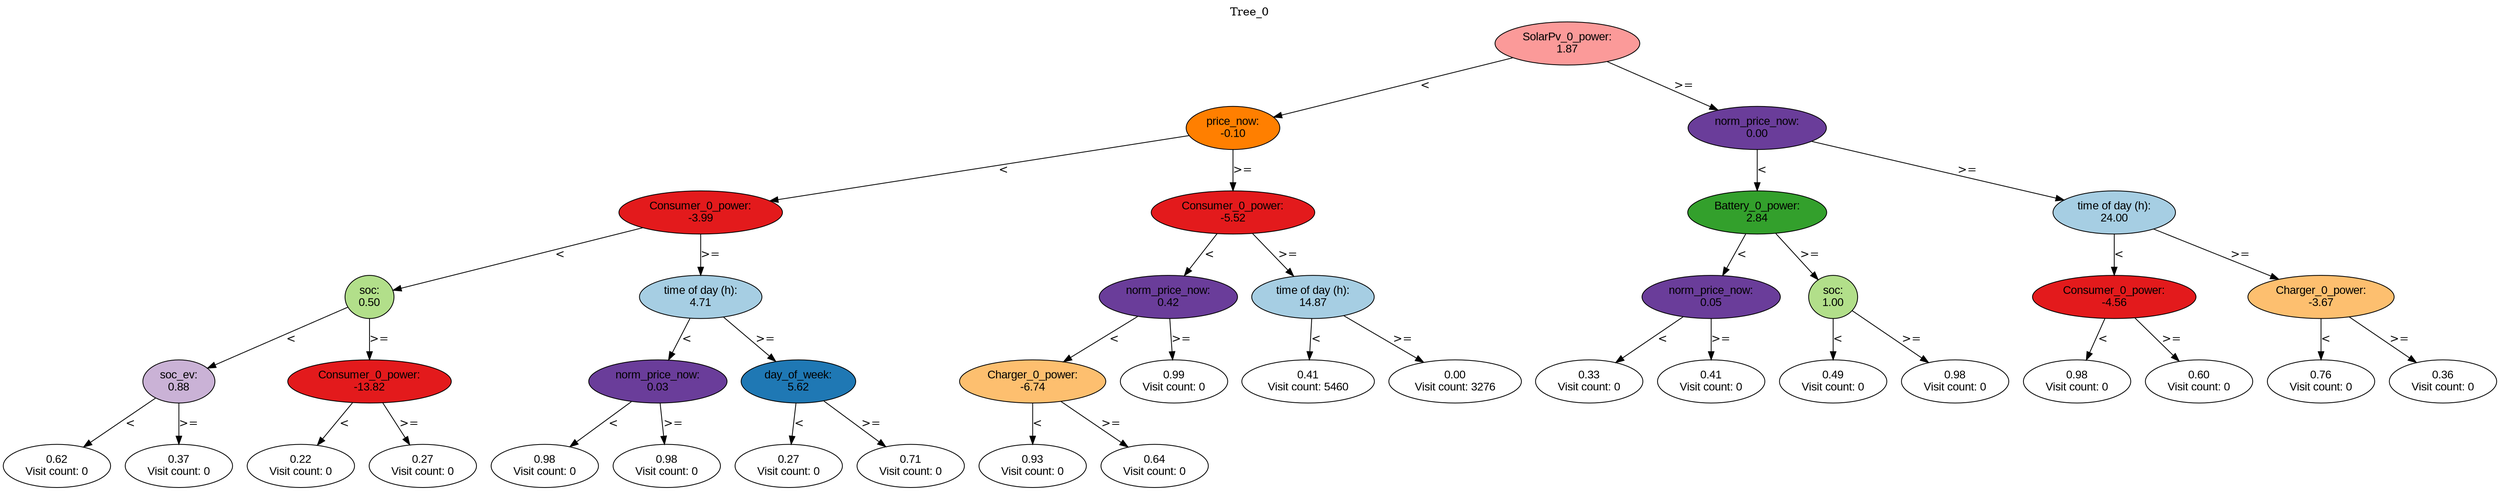 digraph BST {
    node [fontname="Arial" style=filled colorscheme=paired12];
    0 [ label = "SolarPv_0_power:
1.87" fillcolor=5];
    1 [ label = "price_now:
-0.10" fillcolor=8];
    2 [ label = "Consumer_0_power:
-3.99" fillcolor=6];
    3 [ label = "soc:
0.50" fillcolor=3];
    4 [ label = "soc_ev:
0.88" fillcolor=9];
    5 [ label = "0.62
Visit count: 0" fillcolor=white];
    6 [ label = "0.37
Visit count: 0" fillcolor=white];
    7 [ label = "Consumer_0_power:
-13.82" fillcolor=6];
    8 [ label = "0.22
Visit count: 0" fillcolor=white];
    9 [ label = "0.27
Visit count: 0" fillcolor=white];
    10 [ label = "time of day (h):
4.71" fillcolor=1];
    11 [ label = "norm_price_now:
0.03" fillcolor=10];
    12 [ label = "0.98
Visit count: 0" fillcolor=white];
    13 [ label = "0.98
Visit count: 0" fillcolor=white];
    14 [ label = "day_of_week:
5.62" fillcolor=2];
    15 [ label = "0.27
Visit count: 0" fillcolor=white];
    16 [ label = "0.71
Visit count: 0" fillcolor=white];
    17 [ label = "Consumer_0_power:
-5.52" fillcolor=6];
    18 [ label = "norm_price_now:
0.42" fillcolor=10];
    19 [ label = "Charger_0_power:
-6.74" fillcolor=7];
    20 [ label = "0.93
Visit count: 0" fillcolor=white];
    21 [ label = "0.64
Visit count: 0" fillcolor=white];
    22 [ label = "0.99
Visit count: 0" fillcolor=white];
    23 [ label = "time of day (h):
14.87" fillcolor=1];
    24 [ label = "0.41
Visit count: 5460" fillcolor=white];
    25 [ label = "0.00
Visit count: 3276" fillcolor=white];
    26 [ label = "norm_price_now:
0.00" fillcolor=10];
    27 [ label = "Battery_0_power:
2.84" fillcolor=4];
    28 [ label = "norm_price_now:
0.05" fillcolor=10];
    29 [ label = "0.33
Visit count: 0" fillcolor=white];
    30 [ label = "0.41
Visit count: 0" fillcolor=white];
    31 [ label = "soc:
1.00" fillcolor=3];
    32 [ label = "0.49
Visit count: 0" fillcolor=white];
    33 [ label = "0.98
Visit count: 0" fillcolor=white];
    34 [ label = "time of day (h):
24.00" fillcolor=1];
    35 [ label = "Consumer_0_power:
-4.56" fillcolor=6];
    36 [ label = "0.98
Visit count: 0" fillcolor=white];
    37 [ label = "0.60
Visit count: 0" fillcolor=white];
    38 [ label = "Charger_0_power:
-3.67" fillcolor=7];
    39 [ label = "0.76
Visit count: 0" fillcolor=white];
    40 [ label = "0.36
Visit count: 0" fillcolor=white];

    0  -> 1[ label = "<"];
    0  -> 26[ label = ">="];
    1  -> 2[ label = "<"];
    1  -> 17[ label = ">="];
    2  -> 3[ label = "<"];
    2  -> 10[ label = ">="];
    3  -> 4[ label = "<"];
    3  -> 7[ label = ">="];
    4  -> 5[ label = "<"];
    4  -> 6[ label = ">="];
    7  -> 8[ label = "<"];
    7  -> 9[ label = ">="];
    10  -> 11[ label = "<"];
    10  -> 14[ label = ">="];
    11  -> 12[ label = "<"];
    11  -> 13[ label = ">="];
    14  -> 15[ label = "<"];
    14  -> 16[ label = ">="];
    17  -> 18[ label = "<"];
    17  -> 23[ label = ">="];
    18  -> 19[ label = "<"];
    18  -> 22[ label = ">="];
    19  -> 20[ label = "<"];
    19  -> 21[ label = ">="];
    23  -> 24[ label = "<"];
    23  -> 25[ label = ">="];
    26  -> 27[ label = "<"];
    26  -> 34[ label = ">="];
    27  -> 28[ label = "<"];
    27  -> 31[ label = ">="];
    28  -> 29[ label = "<"];
    28  -> 30[ label = ">="];
    31  -> 32[ label = "<"];
    31  -> 33[ label = ">="];
    34  -> 35[ label = "<"];
    34  -> 38[ label = ">="];
    35  -> 36[ label = "<"];
    35  -> 37[ label = ">="];
    38  -> 39[ label = "<"];
    38  -> 40[ label = ">="];

    labelloc="t";
    label="Tree_0";
}